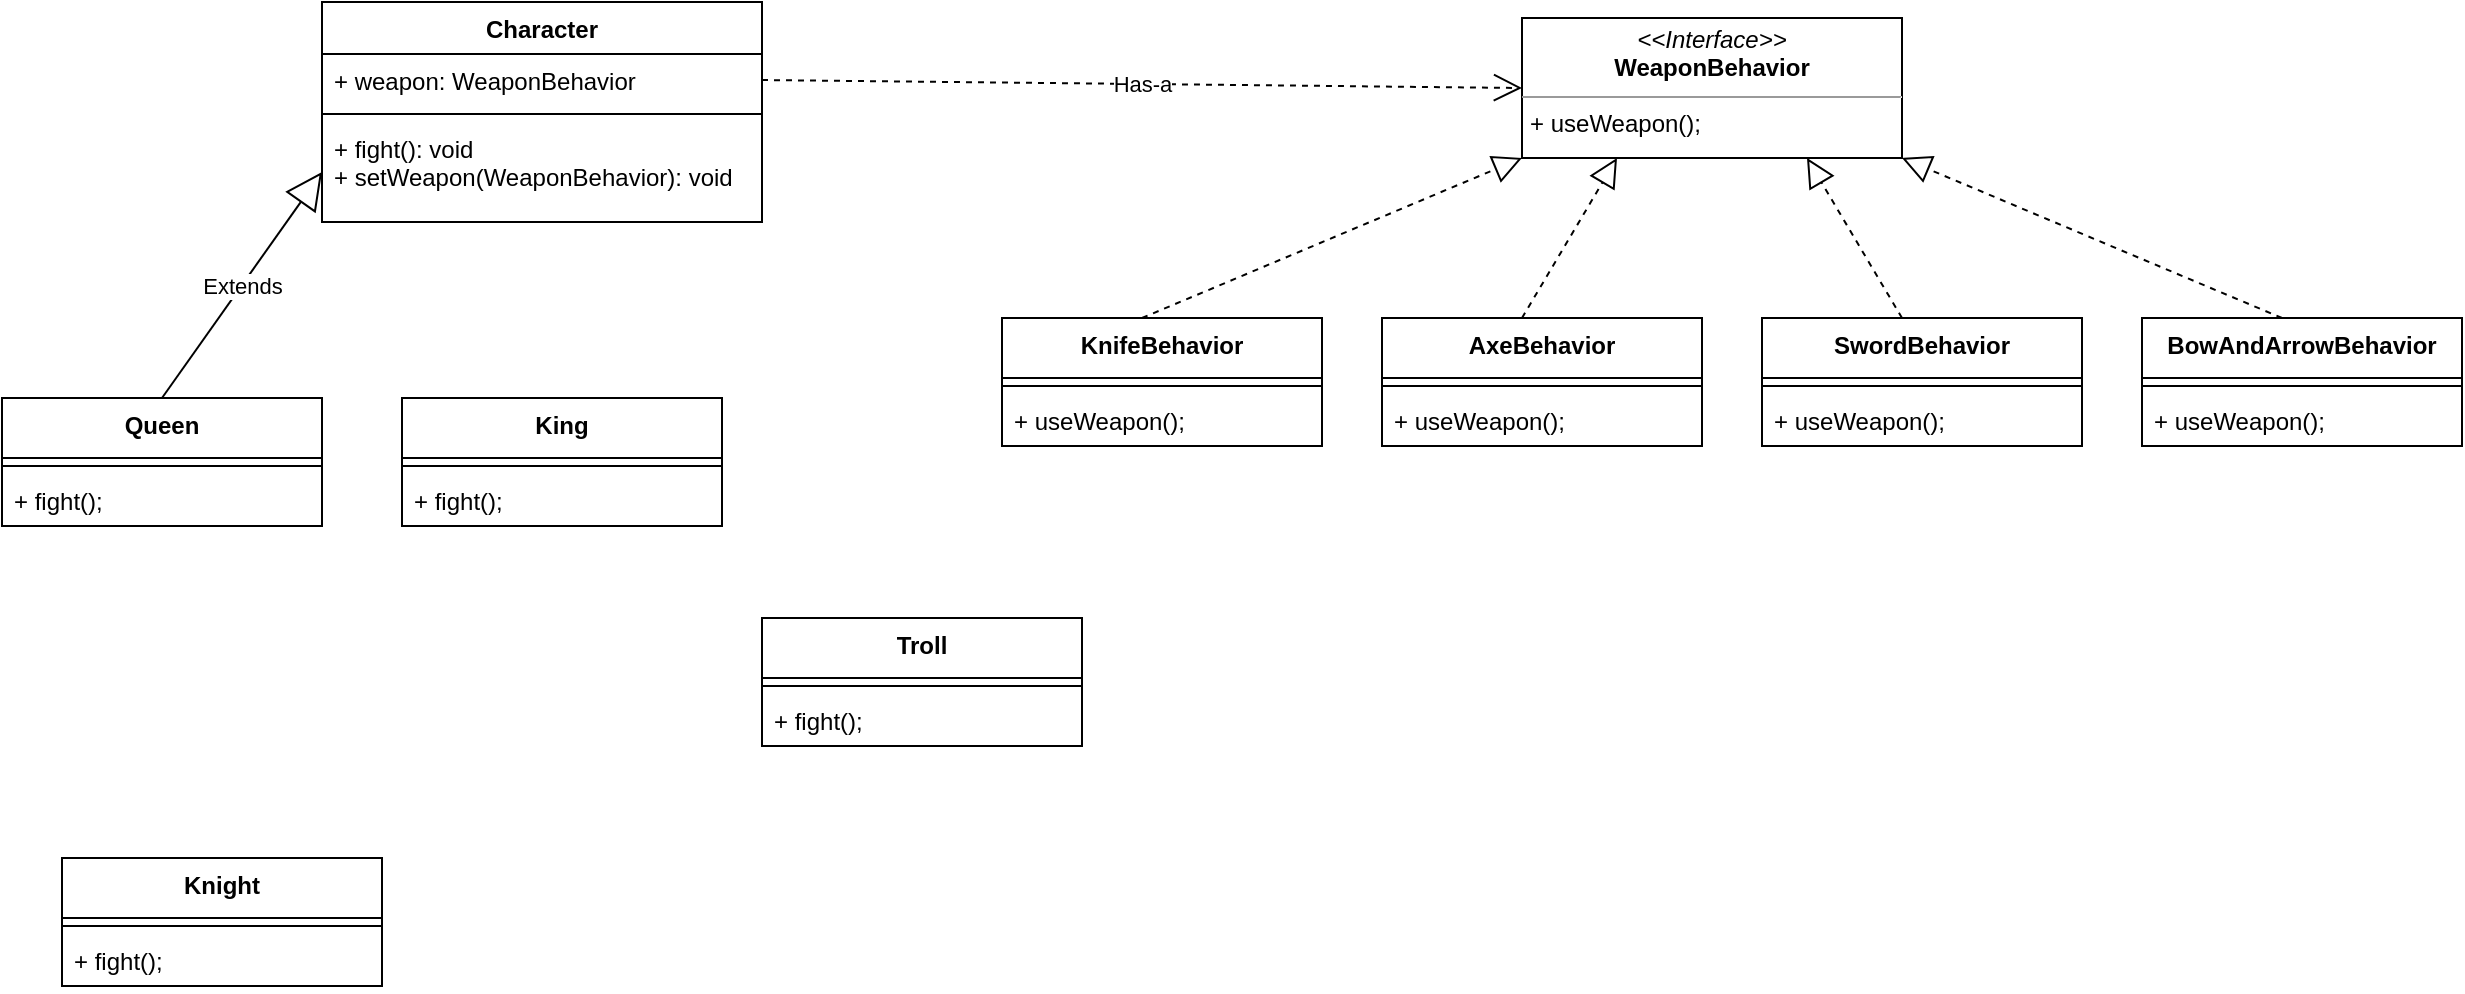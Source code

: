 <mxfile version="20.8.3" type="github">
  <diagram id="rSioMry44xC4J9jirlgh" name="Página-1">
    <mxGraphModel dx="1004" dy="1405" grid="1" gridSize="10" guides="1" tooltips="1" connect="1" arrows="1" fold="1" page="1" pageScale="1" pageWidth="1169" pageHeight="827" math="0" shadow="0">
      <root>
        <mxCell id="0" />
        <mxCell id="1" parent="0" />
        <mxCell id="Ts7qb8tl-SaD9pUdBXGc-5" value="Character" style="swimlane;fontStyle=1;align=center;verticalAlign=top;childLayout=stackLayout;horizontal=1;startSize=26;horizontalStack=0;resizeParent=1;resizeParentMax=0;resizeLast=0;collapsible=1;marginBottom=0;" vertex="1" parent="1">
          <mxGeometry x="180" y="312" width="220" height="110" as="geometry" />
        </mxCell>
        <mxCell id="Ts7qb8tl-SaD9pUdBXGc-6" value="+ weapon: WeaponBehavior" style="text;strokeColor=none;fillColor=none;align=left;verticalAlign=top;spacingLeft=4;spacingRight=4;overflow=hidden;rotatable=0;points=[[0,0.5],[1,0.5]];portConstraint=eastwest;" vertex="1" parent="Ts7qb8tl-SaD9pUdBXGc-5">
          <mxGeometry y="26" width="220" height="26" as="geometry" />
        </mxCell>
        <mxCell id="Ts7qb8tl-SaD9pUdBXGc-7" value="" style="line;strokeWidth=1;fillColor=none;align=left;verticalAlign=middle;spacingTop=-1;spacingLeft=3;spacingRight=3;rotatable=0;labelPosition=right;points=[];portConstraint=eastwest;strokeColor=inherit;" vertex="1" parent="Ts7qb8tl-SaD9pUdBXGc-5">
          <mxGeometry y="52" width="220" height="8" as="geometry" />
        </mxCell>
        <mxCell id="Ts7qb8tl-SaD9pUdBXGc-8" value="+ fight(): void&#xa;+ setWeapon(WeaponBehavior): void" style="text;strokeColor=none;fillColor=none;align=left;verticalAlign=top;spacingLeft=4;spacingRight=4;overflow=hidden;rotatable=0;points=[[0,0.5],[1,0.5]];portConstraint=eastwest;" vertex="1" parent="Ts7qb8tl-SaD9pUdBXGc-5">
          <mxGeometry y="60" width="220" height="50" as="geometry" />
        </mxCell>
        <mxCell id="Ts7qb8tl-SaD9pUdBXGc-9" value="KnifeBehavior" style="swimlane;fontStyle=1;align=center;verticalAlign=top;childLayout=stackLayout;horizontal=1;startSize=30;horizontalStack=0;resizeParent=1;resizeParentMax=0;resizeLast=0;collapsible=1;marginBottom=0;" vertex="1" parent="1">
          <mxGeometry x="520" y="470" width="160" height="64" as="geometry">
            <mxRectangle x="370" y="550" width="120" height="30" as="alternateBounds" />
          </mxGeometry>
        </mxCell>
        <mxCell id="Ts7qb8tl-SaD9pUdBXGc-15" value="" style="endArrow=block;dashed=1;endFill=0;endSize=12;html=1;rounded=0;entryX=0;entryY=1;entryDx=0;entryDy=0;" edge="1" parent="Ts7qb8tl-SaD9pUdBXGc-9" target="Ts7qb8tl-SaD9pUdBXGc-14">
          <mxGeometry width="160" relative="1" as="geometry">
            <mxPoint x="70" as="sourcePoint" />
            <mxPoint x="230" as="targetPoint" />
          </mxGeometry>
        </mxCell>
        <mxCell id="Ts7qb8tl-SaD9pUdBXGc-11" value="" style="line;strokeWidth=1;fillColor=none;align=left;verticalAlign=middle;spacingTop=-1;spacingLeft=3;spacingRight=3;rotatable=0;labelPosition=right;points=[];portConstraint=eastwest;strokeColor=inherit;" vertex="1" parent="Ts7qb8tl-SaD9pUdBXGc-9">
          <mxGeometry y="30" width="160" height="8" as="geometry" />
        </mxCell>
        <mxCell id="Ts7qb8tl-SaD9pUdBXGc-12" value="+ useWeapon();" style="text;strokeColor=none;fillColor=none;align=left;verticalAlign=top;spacingLeft=4;spacingRight=4;overflow=hidden;rotatable=0;points=[[0,0.5],[1,0.5]];portConstraint=eastwest;" vertex="1" parent="Ts7qb8tl-SaD9pUdBXGc-9">
          <mxGeometry y="38" width="160" height="26" as="geometry" />
        </mxCell>
        <mxCell id="Ts7qb8tl-SaD9pUdBXGc-14" value="&lt;p style=&quot;margin:0px;margin-top:4px;text-align:center;&quot;&gt;&lt;i&gt;&amp;lt;&amp;lt;Interface&amp;gt;&amp;gt;&lt;/i&gt;&lt;br&gt;&lt;b&gt;WeaponBehavior&lt;/b&gt;&lt;/p&gt;&lt;hr size=&quot;1&quot;&gt;&lt;p style=&quot;margin:0px;margin-left:4px;&quot;&gt;+ useWeapon();&lt;br&gt;&lt;/p&gt;" style="verticalAlign=top;align=left;overflow=fill;fontSize=12;fontFamily=Helvetica;html=1;" vertex="1" parent="1">
          <mxGeometry x="780" y="320" width="190" height="70" as="geometry" />
        </mxCell>
        <mxCell id="Ts7qb8tl-SaD9pUdBXGc-16" value="BowAndArrowBehavior" style="swimlane;fontStyle=1;align=center;verticalAlign=top;childLayout=stackLayout;horizontal=1;startSize=30;horizontalStack=0;resizeParent=1;resizeParentMax=0;resizeLast=0;collapsible=1;marginBottom=0;" vertex="1" parent="1">
          <mxGeometry x="1090" y="470" width="160" height="64" as="geometry">
            <mxRectangle x="370" y="550" width="120" height="30" as="alternateBounds" />
          </mxGeometry>
        </mxCell>
        <mxCell id="Ts7qb8tl-SaD9pUdBXGc-17" value="" style="endArrow=block;dashed=1;endFill=0;endSize=12;html=1;rounded=0;entryX=1;entryY=1;entryDx=0;entryDy=0;" edge="1" parent="Ts7qb8tl-SaD9pUdBXGc-16" target="Ts7qb8tl-SaD9pUdBXGc-14">
          <mxGeometry width="160" relative="1" as="geometry">
            <mxPoint x="70" as="sourcePoint" />
            <mxPoint x="230" as="targetPoint" />
          </mxGeometry>
        </mxCell>
        <mxCell id="Ts7qb8tl-SaD9pUdBXGc-18" value="" style="line;strokeWidth=1;fillColor=none;align=left;verticalAlign=middle;spacingTop=-1;spacingLeft=3;spacingRight=3;rotatable=0;labelPosition=right;points=[];portConstraint=eastwest;strokeColor=inherit;" vertex="1" parent="Ts7qb8tl-SaD9pUdBXGc-16">
          <mxGeometry y="30" width="160" height="8" as="geometry" />
        </mxCell>
        <mxCell id="Ts7qb8tl-SaD9pUdBXGc-19" value="+ useWeapon();" style="text;strokeColor=none;fillColor=none;align=left;verticalAlign=top;spacingLeft=4;spacingRight=4;overflow=hidden;rotatable=0;points=[[0,0.5],[1,0.5]];portConstraint=eastwest;" vertex="1" parent="Ts7qb8tl-SaD9pUdBXGc-16">
          <mxGeometry y="38" width="160" height="26" as="geometry" />
        </mxCell>
        <mxCell id="Ts7qb8tl-SaD9pUdBXGc-20" value="AxeBehavior" style="swimlane;fontStyle=1;align=center;verticalAlign=top;childLayout=stackLayout;horizontal=1;startSize=30;horizontalStack=0;resizeParent=1;resizeParentMax=0;resizeLast=0;collapsible=1;marginBottom=0;" vertex="1" parent="1">
          <mxGeometry x="710" y="470" width="160" height="64" as="geometry">
            <mxRectangle x="370" y="550" width="120" height="30" as="alternateBounds" />
          </mxGeometry>
        </mxCell>
        <mxCell id="Ts7qb8tl-SaD9pUdBXGc-21" value="" style="endArrow=block;dashed=1;endFill=0;endSize=12;html=1;rounded=0;entryX=0.25;entryY=1;entryDx=0;entryDy=0;" edge="1" parent="Ts7qb8tl-SaD9pUdBXGc-20" target="Ts7qb8tl-SaD9pUdBXGc-14">
          <mxGeometry width="160" relative="1" as="geometry">
            <mxPoint x="70" as="sourcePoint" />
            <mxPoint x="230" as="targetPoint" />
          </mxGeometry>
        </mxCell>
        <mxCell id="Ts7qb8tl-SaD9pUdBXGc-22" value="" style="line;strokeWidth=1;fillColor=none;align=left;verticalAlign=middle;spacingTop=-1;spacingLeft=3;spacingRight=3;rotatable=0;labelPosition=right;points=[];portConstraint=eastwest;strokeColor=inherit;" vertex="1" parent="Ts7qb8tl-SaD9pUdBXGc-20">
          <mxGeometry y="30" width="160" height="8" as="geometry" />
        </mxCell>
        <mxCell id="Ts7qb8tl-SaD9pUdBXGc-23" value="+ useWeapon();" style="text;strokeColor=none;fillColor=none;align=left;verticalAlign=top;spacingLeft=4;spacingRight=4;overflow=hidden;rotatable=0;points=[[0,0.5],[1,0.5]];portConstraint=eastwest;" vertex="1" parent="Ts7qb8tl-SaD9pUdBXGc-20">
          <mxGeometry y="38" width="160" height="26" as="geometry" />
        </mxCell>
        <mxCell id="Ts7qb8tl-SaD9pUdBXGc-24" value="SwordBehavior" style="swimlane;fontStyle=1;align=center;verticalAlign=top;childLayout=stackLayout;horizontal=1;startSize=30;horizontalStack=0;resizeParent=1;resizeParentMax=0;resizeLast=0;collapsible=1;marginBottom=0;" vertex="1" parent="1">
          <mxGeometry x="900" y="470" width="160" height="64" as="geometry">
            <mxRectangle x="370" y="550" width="120" height="30" as="alternateBounds" />
          </mxGeometry>
        </mxCell>
        <mxCell id="Ts7qb8tl-SaD9pUdBXGc-25" value="" style="endArrow=block;dashed=1;endFill=0;endSize=12;html=1;rounded=0;entryX=0.75;entryY=1;entryDx=0;entryDy=0;" edge="1" parent="Ts7qb8tl-SaD9pUdBXGc-24" target="Ts7qb8tl-SaD9pUdBXGc-14">
          <mxGeometry width="160" relative="1" as="geometry">
            <mxPoint x="70" as="sourcePoint" />
            <mxPoint x="230" as="targetPoint" />
          </mxGeometry>
        </mxCell>
        <mxCell id="Ts7qb8tl-SaD9pUdBXGc-26" value="" style="line;strokeWidth=1;fillColor=none;align=left;verticalAlign=middle;spacingTop=-1;spacingLeft=3;spacingRight=3;rotatable=0;labelPosition=right;points=[];portConstraint=eastwest;strokeColor=inherit;" vertex="1" parent="Ts7qb8tl-SaD9pUdBXGc-24">
          <mxGeometry y="30" width="160" height="8" as="geometry" />
        </mxCell>
        <mxCell id="Ts7qb8tl-SaD9pUdBXGc-27" value="+ useWeapon();" style="text;strokeColor=none;fillColor=none;align=left;verticalAlign=top;spacingLeft=4;spacingRight=4;overflow=hidden;rotatable=0;points=[[0,0.5],[1,0.5]];portConstraint=eastwest;" vertex="1" parent="Ts7qb8tl-SaD9pUdBXGc-24">
          <mxGeometry y="38" width="160" height="26" as="geometry" />
        </mxCell>
        <mxCell id="Ts7qb8tl-SaD9pUdBXGc-28" value="Has-a" style="endArrow=open;endSize=12;dashed=1;html=1;rounded=0;entryX=0;entryY=0.5;entryDx=0;entryDy=0;exitX=1;exitY=0.5;exitDx=0;exitDy=0;" edge="1" parent="1" source="Ts7qb8tl-SaD9pUdBXGc-6" target="Ts7qb8tl-SaD9pUdBXGc-14">
          <mxGeometry width="160" relative="1" as="geometry">
            <mxPoint x="360" y="322.5" as="sourcePoint" />
            <mxPoint x="520" y="322.5" as="targetPoint" />
          </mxGeometry>
        </mxCell>
        <mxCell id="Ts7qb8tl-SaD9pUdBXGc-30" value="Queen" style="swimlane;fontStyle=1;align=center;verticalAlign=top;childLayout=stackLayout;horizontal=1;startSize=30;horizontalStack=0;resizeParent=1;resizeParentMax=0;resizeLast=0;collapsible=1;marginBottom=0;" vertex="1" parent="1">
          <mxGeometry x="20" y="510" width="160" height="64" as="geometry">
            <mxRectangle x="370" y="550" width="120" height="30" as="alternateBounds" />
          </mxGeometry>
        </mxCell>
        <mxCell id="Ts7qb8tl-SaD9pUdBXGc-32" value="" style="line;strokeWidth=1;fillColor=none;align=left;verticalAlign=middle;spacingTop=-1;spacingLeft=3;spacingRight=3;rotatable=0;labelPosition=right;points=[];portConstraint=eastwest;strokeColor=inherit;" vertex="1" parent="Ts7qb8tl-SaD9pUdBXGc-30">
          <mxGeometry y="30" width="160" height="8" as="geometry" />
        </mxCell>
        <mxCell id="Ts7qb8tl-SaD9pUdBXGc-33" value="+ fight();" style="text;strokeColor=none;fillColor=none;align=left;verticalAlign=top;spacingLeft=4;spacingRight=4;overflow=hidden;rotatable=0;points=[[0,0.5],[1,0.5]];portConstraint=eastwest;" vertex="1" parent="Ts7qb8tl-SaD9pUdBXGc-30">
          <mxGeometry y="38" width="160" height="26" as="geometry" />
        </mxCell>
        <mxCell id="Ts7qb8tl-SaD9pUdBXGc-34" value="Extends" style="endArrow=block;endSize=16;endFill=0;html=1;rounded=0;exitX=0.5;exitY=0;exitDx=0;exitDy=0;entryX=0;entryY=0.5;entryDx=0;entryDy=0;" edge="1" parent="1" source="Ts7qb8tl-SaD9pUdBXGc-30" target="Ts7qb8tl-SaD9pUdBXGc-8">
          <mxGeometry width="160" relative="1" as="geometry">
            <mxPoint x="290" y="600" as="sourcePoint" />
            <mxPoint x="450" y="600" as="targetPoint" />
            <mxPoint as="offset" />
          </mxGeometry>
        </mxCell>
        <mxCell id="Ts7qb8tl-SaD9pUdBXGc-35" value="King" style="swimlane;fontStyle=1;align=center;verticalAlign=top;childLayout=stackLayout;horizontal=1;startSize=30;horizontalStack=0;resizeParent=1;resizeParentMax=0;resizeLast=0;collapsible=1;marginBottom=0;" vertex="1" parent="1">
          <mxGeometry x="220" y="510" width="160" height="64" as="geometry">
            <mxRectangle x="370" y="550" width="120" height="30" as="alternateBounds" />
          </mxGeometry>
        </mxCell>
        <mxCell id="Ts7qb8tl-SaD9pUdBXGc-36" value="" style="line;strokeWidth=1;fillColor=none;align=left;verticalAlign=middle;spacingTop=-1;spacingLeft=3;spacingRight=3;rotatable=0;labelPosition=right;points=[];portConstraint=eastwest;strokeColor=inherit;" vertex="1" parent="Ts7qb8tl-SaD9pUdBXGc-35">
          <mxGeometry y="30" width="160" height="8" as="geometry" />
        </mxCell>
        <mxCell id="Ts7qb8tl-SaD9pUdBXGc-37" value="+ fight();" style="text;strokeColor=none;fillColor=none;align=left;verticalAlign=top;spacingLeft=4;spacingRight=4;overflow=hidden;rotatable=0;points=[[0,0.5],[1,0.5]];portConstraint=eastwest;" vertex="1" parent="Ts7qb8tl-SaD9pUdBXGc-35">
          <mxGeometry y="38" width="160" height="26" as="geometry" />
        </mxCell>
        <mxCell id="Ts7qb8tl-SaD9pUdBXGc-38" value="Knight" style="swimlane;fontStyle=1;align=center;verticalAlign=top;childLayout=stackLayout;horizontal=1;startSize=30;horizontalStack=0;resizeParent=1;resizeParentMax=0;resizeLast=0;collapsible=1;marginBottom=0;" vertex="1" parent="1">
          <mxGeometry x="50" y="740" width="160" height="64" as="geometry">
            <mxRectangle x="370" y="550" width="120" height="30" as="alternateBounds" />
          </mxGeometry>
        </mxCell>
        <mxCell id="Ts7qb8tl-SaD9pUdBXGc-39" value="" style="line;strokeWidth=1;fillColor=none;align=left;verticalAlign=middle;spacingTop=-1;spacingLeft=3;spacingRight=3;rotatable=0;labelPosition=right;points=[];portConstraint=eastwest;strokeColor=inherit;" vertex="1" parent="Ts7qb8tl-SaD9pUdBXGc-38">
          <mxGeometry y="30" width="160" height="8" as="geometry" />
        </mxCell>
        <mxCell id="Ts7qb8tl-SaD9pUdBXGc-40" value="+ fight();" style="text;strokeColor=none;fillColor=none;align=left;verticalAlign=top;spacingLeft=4;spacingRight=4;overflow=hidden;rotatable=0;points=[[0,0.5],[1,0.5]];portConstraint=eastwest;" vertex="1" parent="Ts7qb8tl-SaD9pUdBXGc-38">
          <mxGeometry y="38" width="160" height="26" as="geometry" />
        </mxCell>
        <mxCell id="Ts7qb8tl-SaD9pUdBXGc-41" value="Troll" style="swimlane;fontStyle=1;align=center;verticalAlign=top;childLayout=stackLayout;horizontal=1;startSize=30;horizontalStack=0;resizeParent=1;resizeParentMax=0;resizeLast=0;collapsible=1;marginBottom=0;" vertex="1" parent="1">
          <mxGeometry x="400" y="620" width="160" height="64" as="geometry">
            <mxRectangle x="370" y="550" width="120" height="30" as="alternateBounds" />
          </mxGeometry>
        </mxCell>
        <mxCell id="Ts7qb8tl-SaD9pUdBXGc-42" value="" style="line;strokeWidth=1;fillColor=none;align=left;verticalAlign=middle;spacingTop=-1;spacingLeft=3;spacingRight=3;rotatable=0;labelPosition=right;points=[];portConstraint=eastwest;strokeColor=inherit;" vertex="1" parent="Ts7qb8tl-SaD9pUdBXGc-41">
          <mxGeometry y="30" width="160" height="8" as="geometry" />
        </mxCell>
        <mxCell id="Ts7qb8tl-SaD9pUdBXGc-43" value="+ fight();" style="text;strokeColor=none;fillColor=none;align=left;verticalAlign=top;spacingLeft=4;spacingRight=4;overflow=hidden;rotatable=0;points=[[0,0.5],[1,0.5]];portConstraint=eastwest;" vertex="1" parent="Ts7qb8tl-SaD9pUdBXGc-41">
          <mxGeometry y="38" width="160" height="26" as="geometry" />
        </mxCell>
      </root>
    </mxGraphModel>
  </diagram>
</mxfile>
